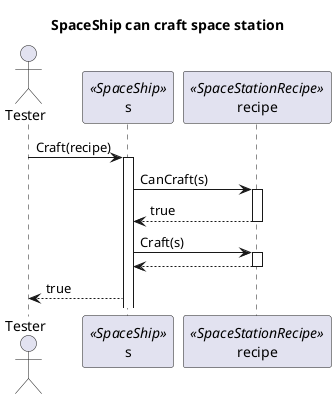 @startuml

actor Tester as Tester
participant s as s <<SpaceShip>>
participant recipe as recipe <<SpaceStationRecipe>>


title SpaceShip can craft space station

Tester -> s++: Craft(recipe)

s-> recipe++: CanCraft(s)
recipe --> s --: true

s-> recipe++: Craft(s) 
recipe-->s--: 

s--> Tester: true

@enduml